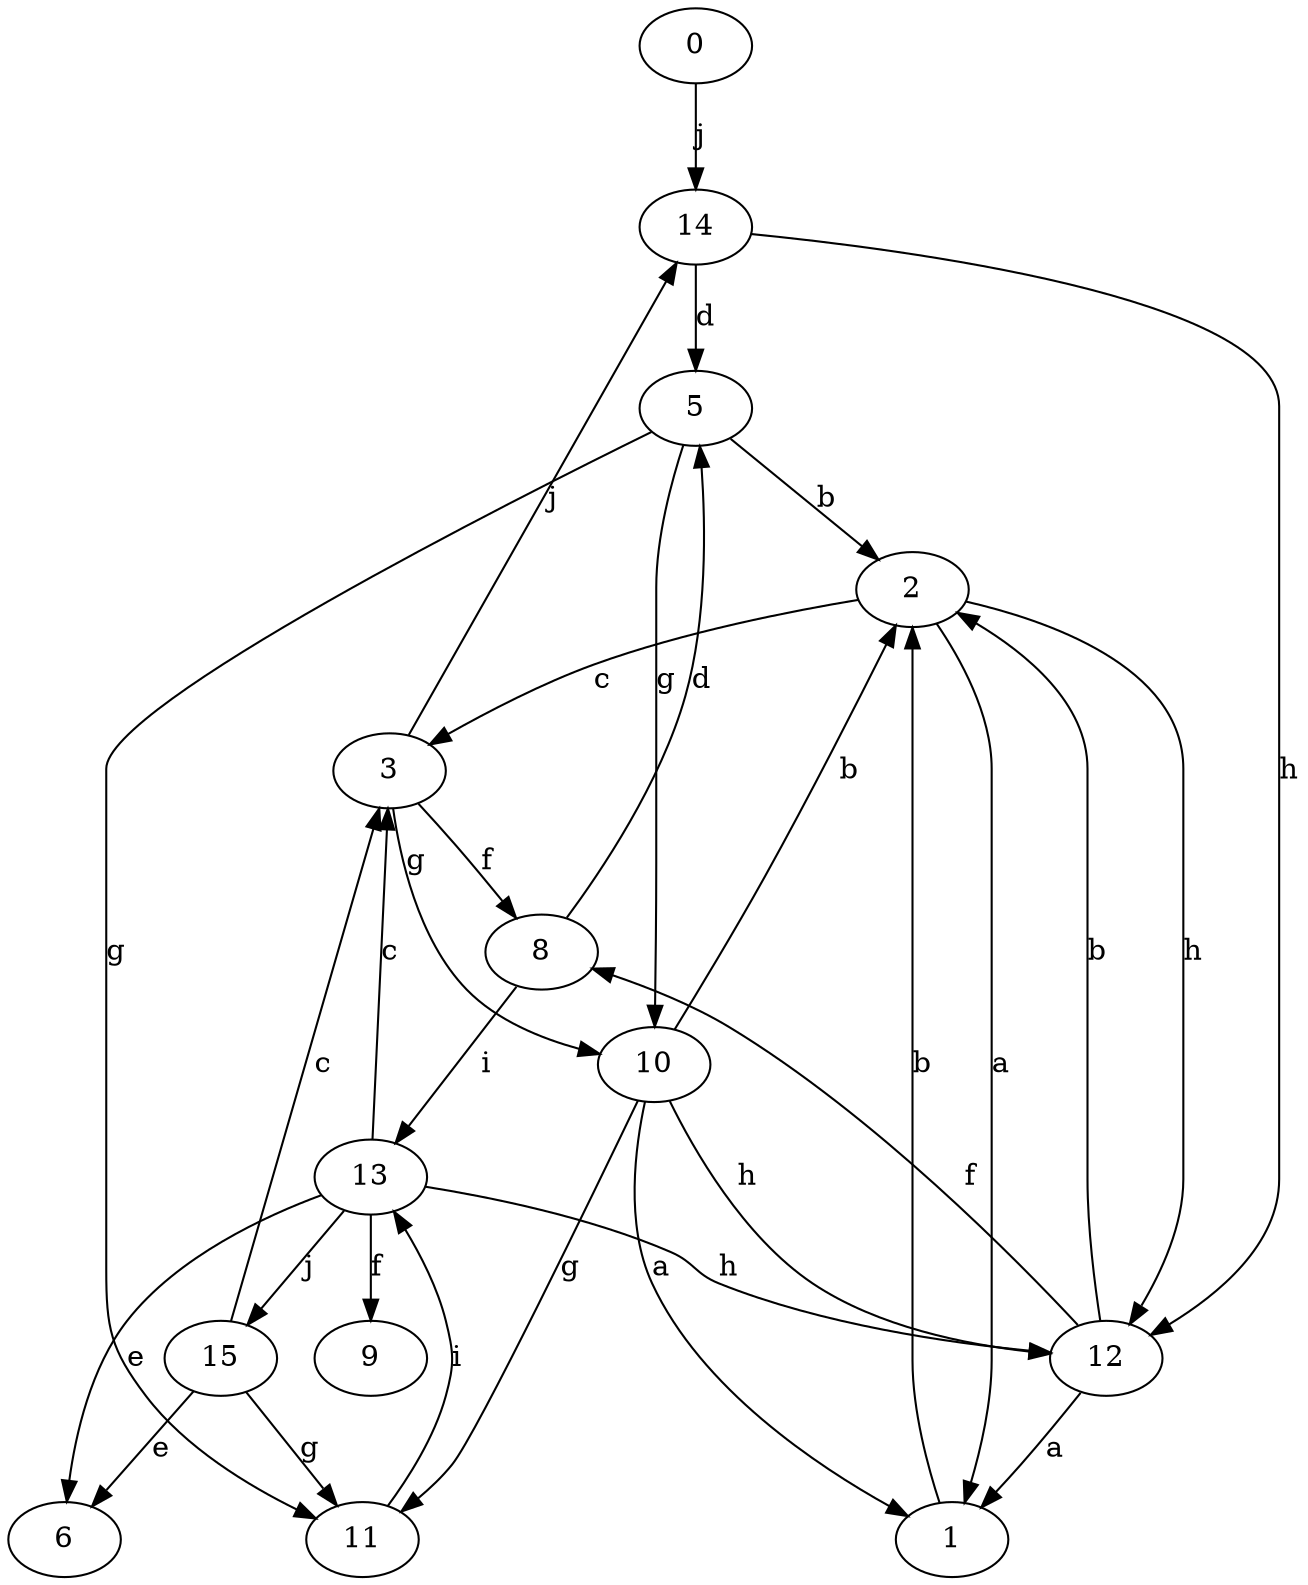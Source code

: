 strict digraph  {
0;
1;
2;
3;
5;
6;
8;
9;
10;
11;
12;
13;
14;
15;
0 -> 14  [label=j];
1 -> 2  [label=b];
2 -> 1  [label=a];
2 -> 3  [label=c];
2 -> 12  [label=h];
3 -> 8  [label=f];
3 -> 10  [label=g];
3 -> 14  [label=j];
5 -> 2  [label=b];
5 -> 10  [label=g];
5 -> 11  [label=g];
8 -> 5  [label=d];
8 -> 13  [label=i];
10 -> 1  [label=a];
10 -> 2  [label=b];
10 -> 11  [label=g];
10 -> 12  [label=h];
11 -> 13  [label=i];
12 -> 1  [label=a];
12 -> 2  [label=b];
12 -> 8  [label=f];
13 -> 3  [label=c];
13 -> 6  [label=e];
13 -> 9  [label=f];
13 -> 12  [label=h];
13 -> 15  [label=j];
14 -> 5  [label=d];
14 -> 12  [label=h];
15 -> 3  [label=c];
15 -> 6  [label=e];
15 -> 11  [label=g];
}

